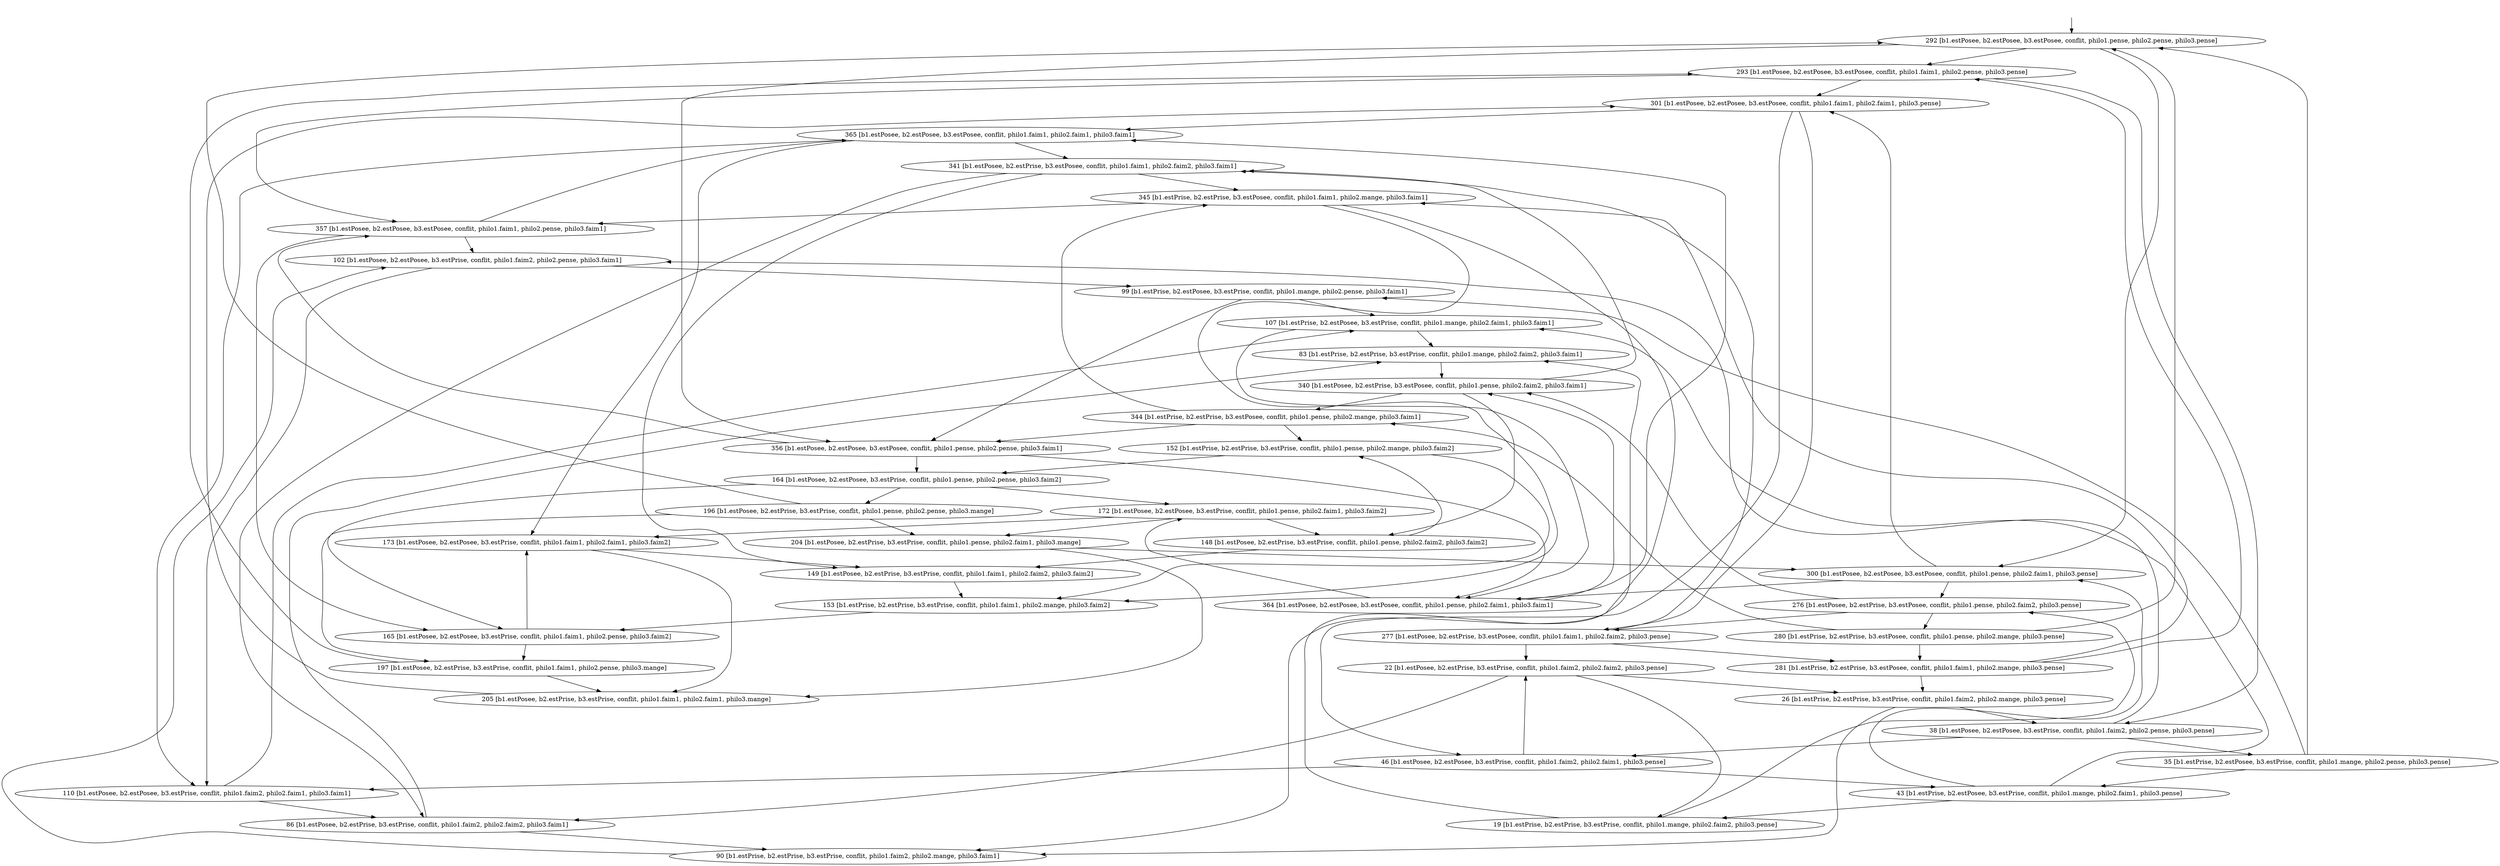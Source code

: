 digraph system {
_292[label="", shape=none ];
_292->292;
107 [label= "107 [b1.estPrise, b2.estPosee, b3.estPrise, conflit, philo1.mange, philo2.faim1, philo3.faim1]"];
43 [label= "43 [b1.estPrise, b2.estPosee, b3.estPrise, conflit, philo1.mange, philo2.faim1, philo3.pense]"];
83 [label= "83 [b1.estPrise, b2.estPrise, b3.estPrise, conflit, philo1.mange, philo2.faim2, philo3.faim1]"];
19 [label= "19 [b1.estPrise, b2.estPrise, b3.estPrise, conflit, philo1.mange, philo2.faim2, philo3.pense]"];
99 [label= "99 [b1.estPrise, b2.estPosee, b3.estPrise, conflit, philo1.mange, philo2.pense, philo3.faim1]"];
35 [label= "35 [b1.estPrise, b2.estPosee, b3.estPrise, conflit, philo1.mange, philo2.pense, philo3.pense]"];
365 [label= "365 [b1.estPosee, b2.estPosee, b3.estPosee, conflit, philo1.faim1, philo2.faim1, philo3.faim1]"];
173 [label= "173 [b1.estPosee, b2.estPosee, b3.estPrise, conflit, philo1.faim1, philo2.faim1, philo3.faim2]"];
301 [label= "301 [b1.estPosee, b2.estPosee, b3.estPosee, conflit, philo1.faim1, philo2.faim1, philo3.pense]"];
205 [label= "205 [b1.estPosee, b2.estPrise, b3.estPrise, conflit, philo1.faim1, philo2.faim1, philo3.mange]"];
341 [label= "341 [b1.estPosee, b2.estPrise, b3.estPosee, conflit, philo1.faim1, philo2.faim2, philo3.faim1]"];
149 [label= "149 [b1.estPosee, b2.estPrise, b3.estPrise, conflit, philo1.faim1, philo2.faim2, philo3.faim2]"];
277 [label= "277 [b1.estPosee, b2.estPrise, b3.estPosee, conflit, philo1.faim1, philo2.faim2, philo3.pense]"];
357 [label= "357 [b1.estPosee, b2.estPosee, b3.estPosee, conflit, philo1.faim1, philo2.pense, philo3.faim1]"];
165 [label= "165 [b1.estPosee, b2.estPosee, b3.estPrise, conflit, philo1.faim1, philo2.pense, philo3.faim2]"];
293 [label= "293 [b1.estPosee, b2.estPosee, b3.estPosee, conflit, philo1.faim1, philo2.pense, philo3.pense]"];
197 [label= "197 [b1.estPosee, b2.estPrise, b3.estPrise, conflit, philo1.faim1, philo2.pense, philo3.mange]"];
345 [label= "345 [b1.estPrise, b2.estPrise, b3.estPosee, conflit, philo1.faim1, philo2.mange, philo3.faim1]"];
153 [label= "153 [b1.estPrise, b2.estPrise, b3.estPrise, conflit, philo1.faim1, philo2.mange, philo3.faim2]"];
281 [label= "281 [b1.estPrise, b2.estPrise, b3.estPosee, conflit, philo1.faim1, philo2.mange, philo3.pense]"];
110 [label= "110 [b1.estPosee, b2.estPosee, b3.estPrise, conflit, philo1.faim2, philo2.faim1, philo3.faim1]"];
46 [label= "46 [b1.estPosee, b2.estPosee, b3.estPrise, conflit, philo1.faim2, philo2.faim1, philo3.pense]"];
86 [label= "86 [b1.estPosee, b2.estPrise, b3.estPrise, conflit, philo1.faim2, philo2.faim2, philo3.faim1]"];
22 [label= "22 [b1.estPosee, b2.estPrise, b3.estPrise, conflit, philo1.faim2, philo2.faim2, philo3.pense]"];
102 [label= "102 [b1.estPosee, b2.estPosee, b3.estPrise, conflit, philo1.faim2, philo2.pense, philo3.faim1]"];
38 [label= "38 [b1.estPosee, b2.estPosee, b3.estPrise, conflit, philo1.faim2, philo2.pense, philo3.pense]"];
90 [label= "90 [b1.estPrise, b2.estPrise, b3.estPrise, conflit, philo1.faim2, philo2.mange, philo3.faim1]"];
26 [label= "26 [b1.estPrise, b2.estPrise, b3.estPrise, conflit, philo1.faim2, philo2.mange, philo3.pense]"];
364 [label= "364 [b1.estPosee, b2.estPosee, b3.estPosee, conflit, philo1.pense, philo2.faim1, philo3.faim1]"];
172 [label= "172 [b1.estPosee, b2.estPosee, b3.estPrise, conflit, philo1.pense, philo2.faim1, philo3.faim2]"];
300 [label= "300 [b1.estPosee, b2.estPosee, b3.estPosee, conflit, philo1.pense, philo2.faim1, philo3.pense]"];
204 [label= "204 [b1.estPosee, b2.estPrise, b3.estPrise, conflit, philo1.pense, philo2.faim1, philo3.mange]"];
340 [label= "340 [b1.estPosee, b2.estPrise, b3.estPosee, conflit, philo1.pense, philo2.faim2, philo3.faim1]"];
148 [label= "148 [b1.estPosee, b2.estPrise, b3.estPrise, conflit, philo1.pense, philo2.faim2, philo3.faim2]"];
276 [label= "276 [b1.estPosee, b2.estPrise, b3.estPosee, conflit, philo1.pense, philo2.faim2, philo3.pense]"];
356 [label= "356 [b1.estPosee, b2.estPosee, b3.estPosee, conflit, philo1.pense, philo2.pense, philo3.faim1]"];
164 [label= "164 [b1.estPosee, b2.estPosee, b3.estPrise, conflit, philo1.pense, philo2.pense, philo3.faim2]"];
292 [label= "292 [b1.estPosee, b2.estPosee, b3.estPosee, conflit, philo1.pense, philo2.pense, philo3.pense]"];
196 [label= "196 [b1.estPosee, b2.estPrise, b3.estPrise, conflit, philo1.pense, philo2.pense, philo3.mange]"];
344 [label= "344 [b1.estPrise, b2.estPrise, b3.estPosee, conflit, philo1.pense, philo2.mange, philo3.faim1]"];
152 [label= "152 [b1.estPrise, b2.estPrise, b3.estPrise, conflit, philo1.pense, philo2.mange, philo3.faim2]"];
280 [label= "280 [b1.estPrise, b2.estPrise, b3.estPosee, conflit, philo1.pense, philo2.mange, philo3.pense]"];
43->107 [label= ""];
107->83 [label= ""];
43->19 [label= ""];
99->107 [label= ""];
35->43 [label= ""];
19->83 [label= ""];
35->99 [label= ""];
365->173 [label= ""];
301->365 [label= ""];
173->205 [label= ""];
205->301 [label= ""];
365->341 [label= ""];
173->149 [label= ""];
301->277 [label= ""];
357->365 [label= ""];
165->173 [label= ""];
293->301 [label= ""];
197->205 [label= ""];
341->149 [label= ""];
277->341 [label= ""];
357->165 [label= ""];
293->357 [label= ""];
165->197 [label= ""];
197->293 [label= ""];
341->345 [label= ""];
149->153 [label= ""];
277->281 [label= ""];
345->357 [label= ""];
153->165 [label= ""];
281->293 [label= ""];
345->153 [label= ""];
281->345 [label= ""];
107->364 [label= ""];
43->300 [label= ""];
83->340 [label= ""];
19->276 [label= ""];
99->356 [label= ""];
35->292 [label= ""];
365->110 [label= ""];
301->46 [label= ""];
341->86 [label= ""];
277->22 [label= ""];
357->102 [label= ""];
293->38 [label= ""];
345->90 [label= ""];
281->26 [label= ""];
110->107 [label= ""];
46->43 [label= ""];
86->83 [label= ""];
22->19 [label= ""];
102->99 [label= ""];
38->35 [label= ""];
364->365 [label= ""];
172->173 [label= ""];
300->301 [label= ""];
204->205 [label= ""];
340->341 [label= ""];
148->149 [label= ""];
276->277 [label= ""];
356->357 [label= ""];
164->165 [label= ""];
292->293 [label= ""];
196->197 [label= ""];
344->345 [label= ""];
152->153 [label= ""];
280->281 [label= ""];
46->110 [label= ""];
110->86 [label= ""];
46->22 [label= ""];
102->110 [label= ""];
38->46 [label= ""];
22->86 [label= ""];
38->102 [label= ""];
86->90 [label= ""];
22->26 [label= ""];
90->102 [label= ""];
26->38 [label= ""];
26->90 [label= ""];
364->172 [label= ""];
300->364 [label= ""];
172->204 [label= ""];
204->300 [label= ""];
364->340 [label= ""];
172->148 [label= ""];
300->276 [label= ""];
356->364 [label= ""];
164->172 [label= ""];
292->300 [label= ""];
196->204 [label= ""];
340->148 [label= ""];
276->340 [label= ""];
356->164 [label= ""];
292->356 [label= ""];
164->196 [label= ""];
196->292 [label= ""];
340->344 [label= ""];
148->152 [label= ""];
276->280 [label= ""];
344->356 [label= ""];
152->164 [label= ""];
280->292 [label= ""];
344->152 [label= ""];
280->344 [label= ""];
}

